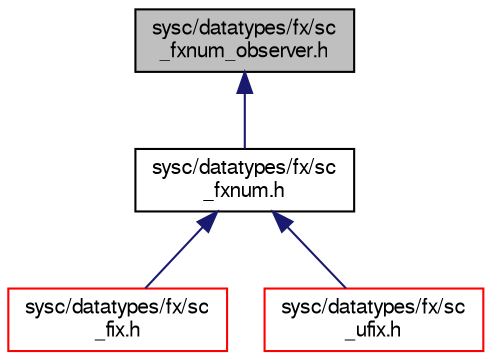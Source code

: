 digraph "sysc/datatypes/fx/sc_fxnum_observer.h"
{
  edge [fontname="FreeSans",fontsize="10",labelfontname="FreeSans",labelfontsize="10"];
  node [fontname="FreeSans",fontsize="10",shape=record];
  Node25 [label="sysc/datatypes/fx/sc\l_fxnum_observer.h",height=0.2,width=0.4,color="black", fillcolor="grey75", style="filled", fontcolor="black"];
  Node25 -> Node26 [dir="back",color="midnightblue",fontsize="10",style="solid",fontname="FreeSans"];
  Node26 [label="sysc/datatypes/fx/sc\l_fxnum.h",height=0.2,width=0.4,color="black", fillcolor="white", style="filled",URL="$a00131.html"];
  Node26 -> Node27 [dir="back",color="midnightblue",fontsize="10",style="solid",fontname="FreeSans"];
  Node27 [label="sysc/datatypes/fx/sc\l_fix.h",height=0.2,width=0.4,color="red", fillcolor="white", style="filled",URL="$a00116.html"];
  Node26 -> Node30 [dir="back",color="midnightblue",fontsize="10",style="solid",fontname="FreeSans"];
  Node30 [label="sysc/datatypes/fx/sc\l_ufix.h",height=0.2,width=0.4,color="red", fillcolor="white", style="filled",URL="$a00146.html"];
}
